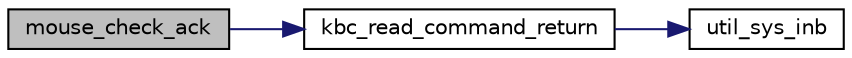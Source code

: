 digraph "mouse_check_ack"
{
 // LATEX_PDF_SIZE
  edge [fontname="Helvetica",fontsize="10",labelfontname="Helvetica",labelfontsize="10"];
  node [fontname="Helvetica",fontsize="10",shape=record];
  rankdir="LR";
  Node1 [label="mouse_check_ack",height=0.2,width=0.4,color="black", fillcolor="grey75", style="filled", fontcolor="black",tooltip="Check the acknowledgment byte sent by the mouse controller."];
  Node1 -> Node2 [color="midnightblue",fontsize="10",style="solid"];
  Node2 [label="kbc_read_command_return",height=0.2,width=0.4,color="black", fillcolor="white", style="filled",URL="$group__keyboard.html#ga075c2cba7a8cbeaa3c3b22660ad81460",tooltip="Read Command from the Output Buffer - in Lab3 reads return value from a KBC command."];
  Node2 -> Node3 [color="midnightblue",fontsize="10",style="solid"];
  Node3 [label="util_sys_inb",height=0.2,width=0.4,color="black", fillcolor="white", style="filled",URL="$utils_8c.html#a79a031a8611f5b2d6afa4158e92b0fb4",tooltip="Invokes sys_inb() system call but reads the value into a uint8_t variable."];
}
